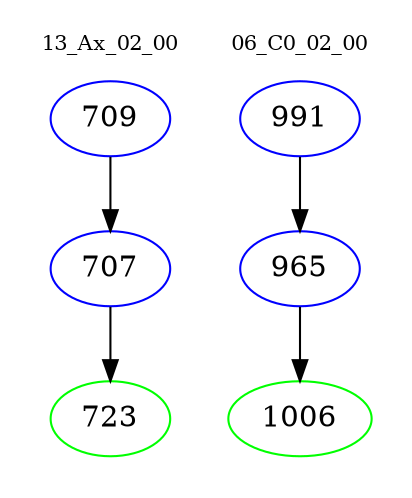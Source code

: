 digraph{
subgraph cluster_0 {
color = white
label = "13_Ax_02_00";
fontsize=10;
T0_709 [label="709", color="blue"]
T0_709 -> T0_707 [color="black"]
T0_707 [label="707", color="blue"]
T0_707 -> T0_723 [color="black"]
T0_723 [label="723", color="green"]
}
subgraph cluster_1 {
color = white
label = "06_C0_02_00";
fontsize=10;
T1_991 [label="991", color="blue"]
T1_991 -> T1_965 [color="black"]
T1_965 [label="965", color="blue"]
T1_965 -> T1_1006 [color="black"]
T1_1006 [label="1006", color="green"]
}
}
